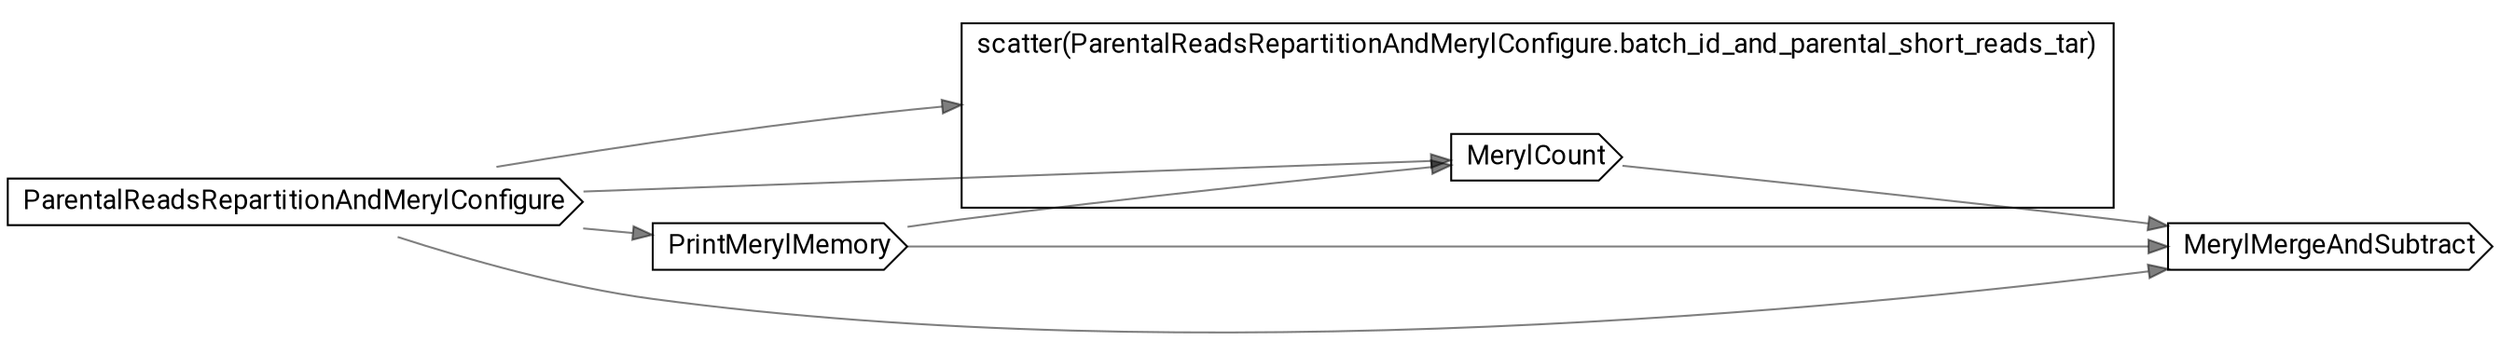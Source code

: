 // CollectParentsKmerStats
digraph {
	compound=true rankdir=LR
	node [fontname=Roboto]
	edge [color="#00000080"]
	"call-ParentalReadsRepartitionAndMerylConfigure" [label=ParentalReadsRepartitionAndMerylConfigure shape=cds]
	"call-PrintMerylMemory" [label=PrintMerylMemory shape=cds]
	subgraph "cluster-scatter-L61C5-pair" {
		fontname=Roboto label="scatter(ParentalReadsRepartitionAndMerylConfigure.batch_id_and_parental_short_reads_tar)" rank=same
		"call-MerylCount" [label=MerylCount shape=cds]
		"scatter-L61C5-pair" [label="" height=0 margin=0 style=invis width=0]
	}
	"call-MerylMergeAndSubtract" [label=MerylMergeAndSubtract shape=cds]
	"call-ParentalReadsRepartitionAndMerylConfigure" -> "call-PrintMerylMemory"
	"call-ParentalReadsRepartitionAndMerylConfigure" -> "scatter-L61C5-pair" [lhead="cluster-scatter-L61C5-pair"]
	"call-ParentalReadsRepartitionAndMerylConfigure" -> "call-MerylCount"
	"call-PrintMerylMemory" -> "call-MerylCount"
	"call-MerylCount" -> "call-MerylMergeAndSubtract"
	"call-ParentalReadsRepartitionAndMerylConfigure" -> "call-MerylMergeAndSubtract"
	"call-PrintMerylMemory" -> "call-MerylMergeAndSubtract"
}
